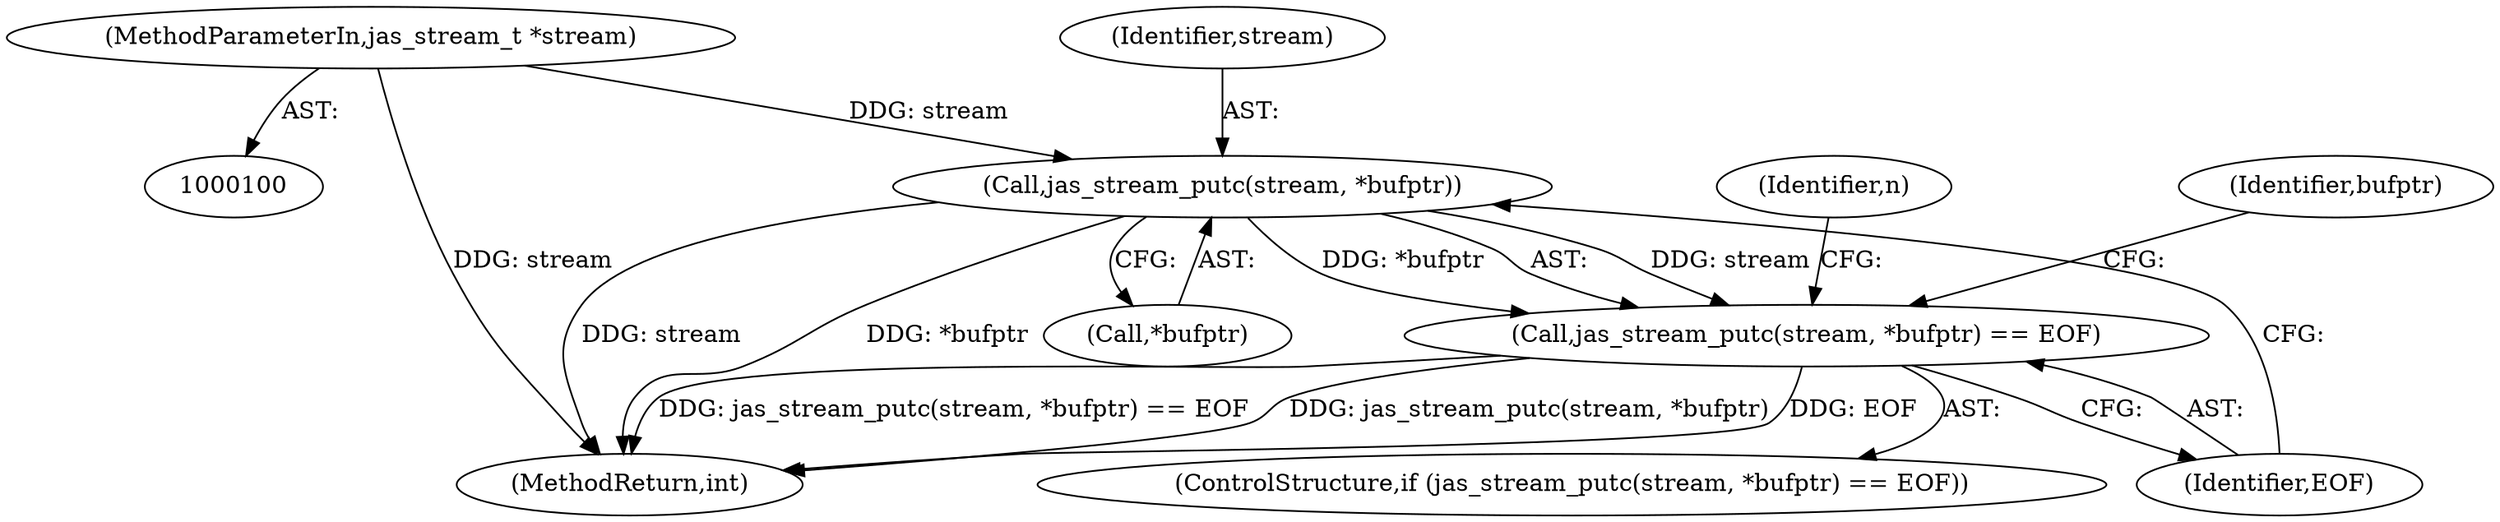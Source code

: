 digraph "0_jasper_634ce8e8a5accc0fa05dd2c20d42b4749d4b2735_3@pointer" {
"1000127" [label="(Call,jas_stream_putc(stream, *bufptr))"];
"1000101" [label="(MethodParameterIn,jas_stream_t *stream)"];
"1000126" [label="(Call,jas_stream_putc(stream, *bufptr) == EOF)"];
"1000136" [label="(Identifier,bufptr)"];
"1000131" [label="(Identifier,EOF)"];
"1000134" [label="(Identifier,n)"];
"1000127" [label="(Call,jas_stream_putc(stream, *bufptr))"];
"1000128" [label="(Identifier,stream)"];
"1000125" [label="(ControlStructure,if (jas_stream_putc(stream, *bufptr) == EOF))"];
"1000126" [label="(Call,jas_stream_putc(stream, *bufptr) == EOF)"];
"1000141" [label="(MethodReturn,int)"];
"1000101" [label="(MethodParameterIn,jas_stream_t *stream)"];
"1000129" [label="(Call,*bufptr)"];
"1000127" -> "1000126"  [label="AST: "];
"1000127" -> "1000129"  [label="CFG: "];
"1000128" -> "1000127"  [label="AST: "];
"1000129" -> "1000127"  [label="AST: "];
"1000131" -> "1000127"  [label="CFG: "];
"1000127" -> "1000141"  [label="DDG: stream"];
"1000127" -> "1000141"  [label="DDG: *bufptr"];
"1000127" -> "1000126"  [label="DDG: stream"];
"1000127" -> "1000126"  [label="DDG: *bufptr"];
"1000101" -> "1000127"  [label="DDG: stream"];
"1000101" -> "1000100"  [label="AST: "];
"1000101" -> "1000141"  [label="DDG: stream"];
"1000126" -> "1000125"  [label="AST: "];
"1000126" -> "1000131"  [label="CFG: "];
"1000131" -> "1000126"  [label="AST: "];
"1000134" -> "1000126"  [label="CFG: "];
"1000136" -> "1000126"  [label="CFG: "];
"1000126" -> "1000141"  [label="DDG: jas_stream_putc(stream, *bufptr) == EOF"];
"1000126" -> "1000141"  [label="DDG: jas_stream_putc(stream, *bufptr)"];
"1000126" -> "1000141"  [label="DDG: EOF"];
}
